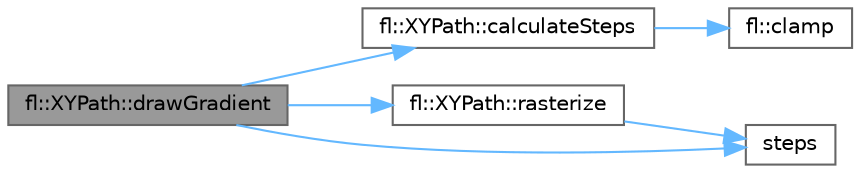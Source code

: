 digraph "fl::XYPath::drawGradient"
{
 // INTERACTIVE_SVG=YES
 // LATEX_PDF_SIZE
  bgcolor="transparent";
  edge [fontname=Helvetica,fontsize=10,labelfontname=Helvetica,labelfontsize=10];
  node [fontname=Helvetica,fontsize=10,shape=box,height=0.2,width=0.4];
  rankdir="LR";
  Node1 [id="Node000001",label="fl::XYPath::drawGradient",height=0.2,width=0.4,color="gray40", fillcolor="grey60", style="filled", fontcolor="black",tooltip=" "];
  Node1 -> Node2 [id="edge1_Node000001_Node000002",color="steelblue1",style="solid",tooltip=" "];
  Node2 [id="Node000002",label="fl::XYPath::calculateSteps",height=0.2,width=0.4,color="grey40", fillcolor="white", style="filled",URL="$d9/df4/classfl_1_1_x_y_path_a165a207887957cdbab6f97715e90c46d.html#a165a207887957cdbab6f97715e90c46d",tooltip=" "];
  Node2 -> Node3 [id="edge2_Node000002_Node000003",color="steelblue1",style="solid",tooltip=" "];
  Node3 [id="Node000003",label="fl::clamp",height=0.2,width=0.4,color="grey40", fillcolor="white", style="filled",URL="$d4/d36/namespacefl_a6072e119545650c71b6544cc0ce9e355.html#a6072e119545650c71b6544cc0ce9e355",tooltip=" "];
  Node1 -> Node4 [id="edge3_Node000001_Node000004",color="steelblue1",style="solid",tooltip=" "];
  Node4 [id="Node000004",label="fl::XYPath::rasterize",height=0.2,width=0.4,color="grey40", fillcolor="white", style="filled",URL="$d9/df4/classfl_1_1_x_y_path_af6029bf8c93cd26d3389878578ac7221.html#af6029bf8c93cd26d3389878578ac7221",tooltip=" "];
  Node4 -> Node5 [id="edge4_Node000004_Node000005",color="steelblue1",style="solid",tooltip=" "];
  Node5 [id="Node000005",label="steps",height=0.2,width=0.4,color="grey40", fillcolor="white", style="filled",URL="$d6/daf/direct_8h_a1b7dc7e9feb3d26023be6578bdd7adf1.html#a1b7dc7e9feb3d26023be6578bdd7adf1",tooltip=" "];
  Node1 -> Node5 [id="edge5_Node000001_Node000005",color="steelblue1",style="solid",tooltip=" "];
}
